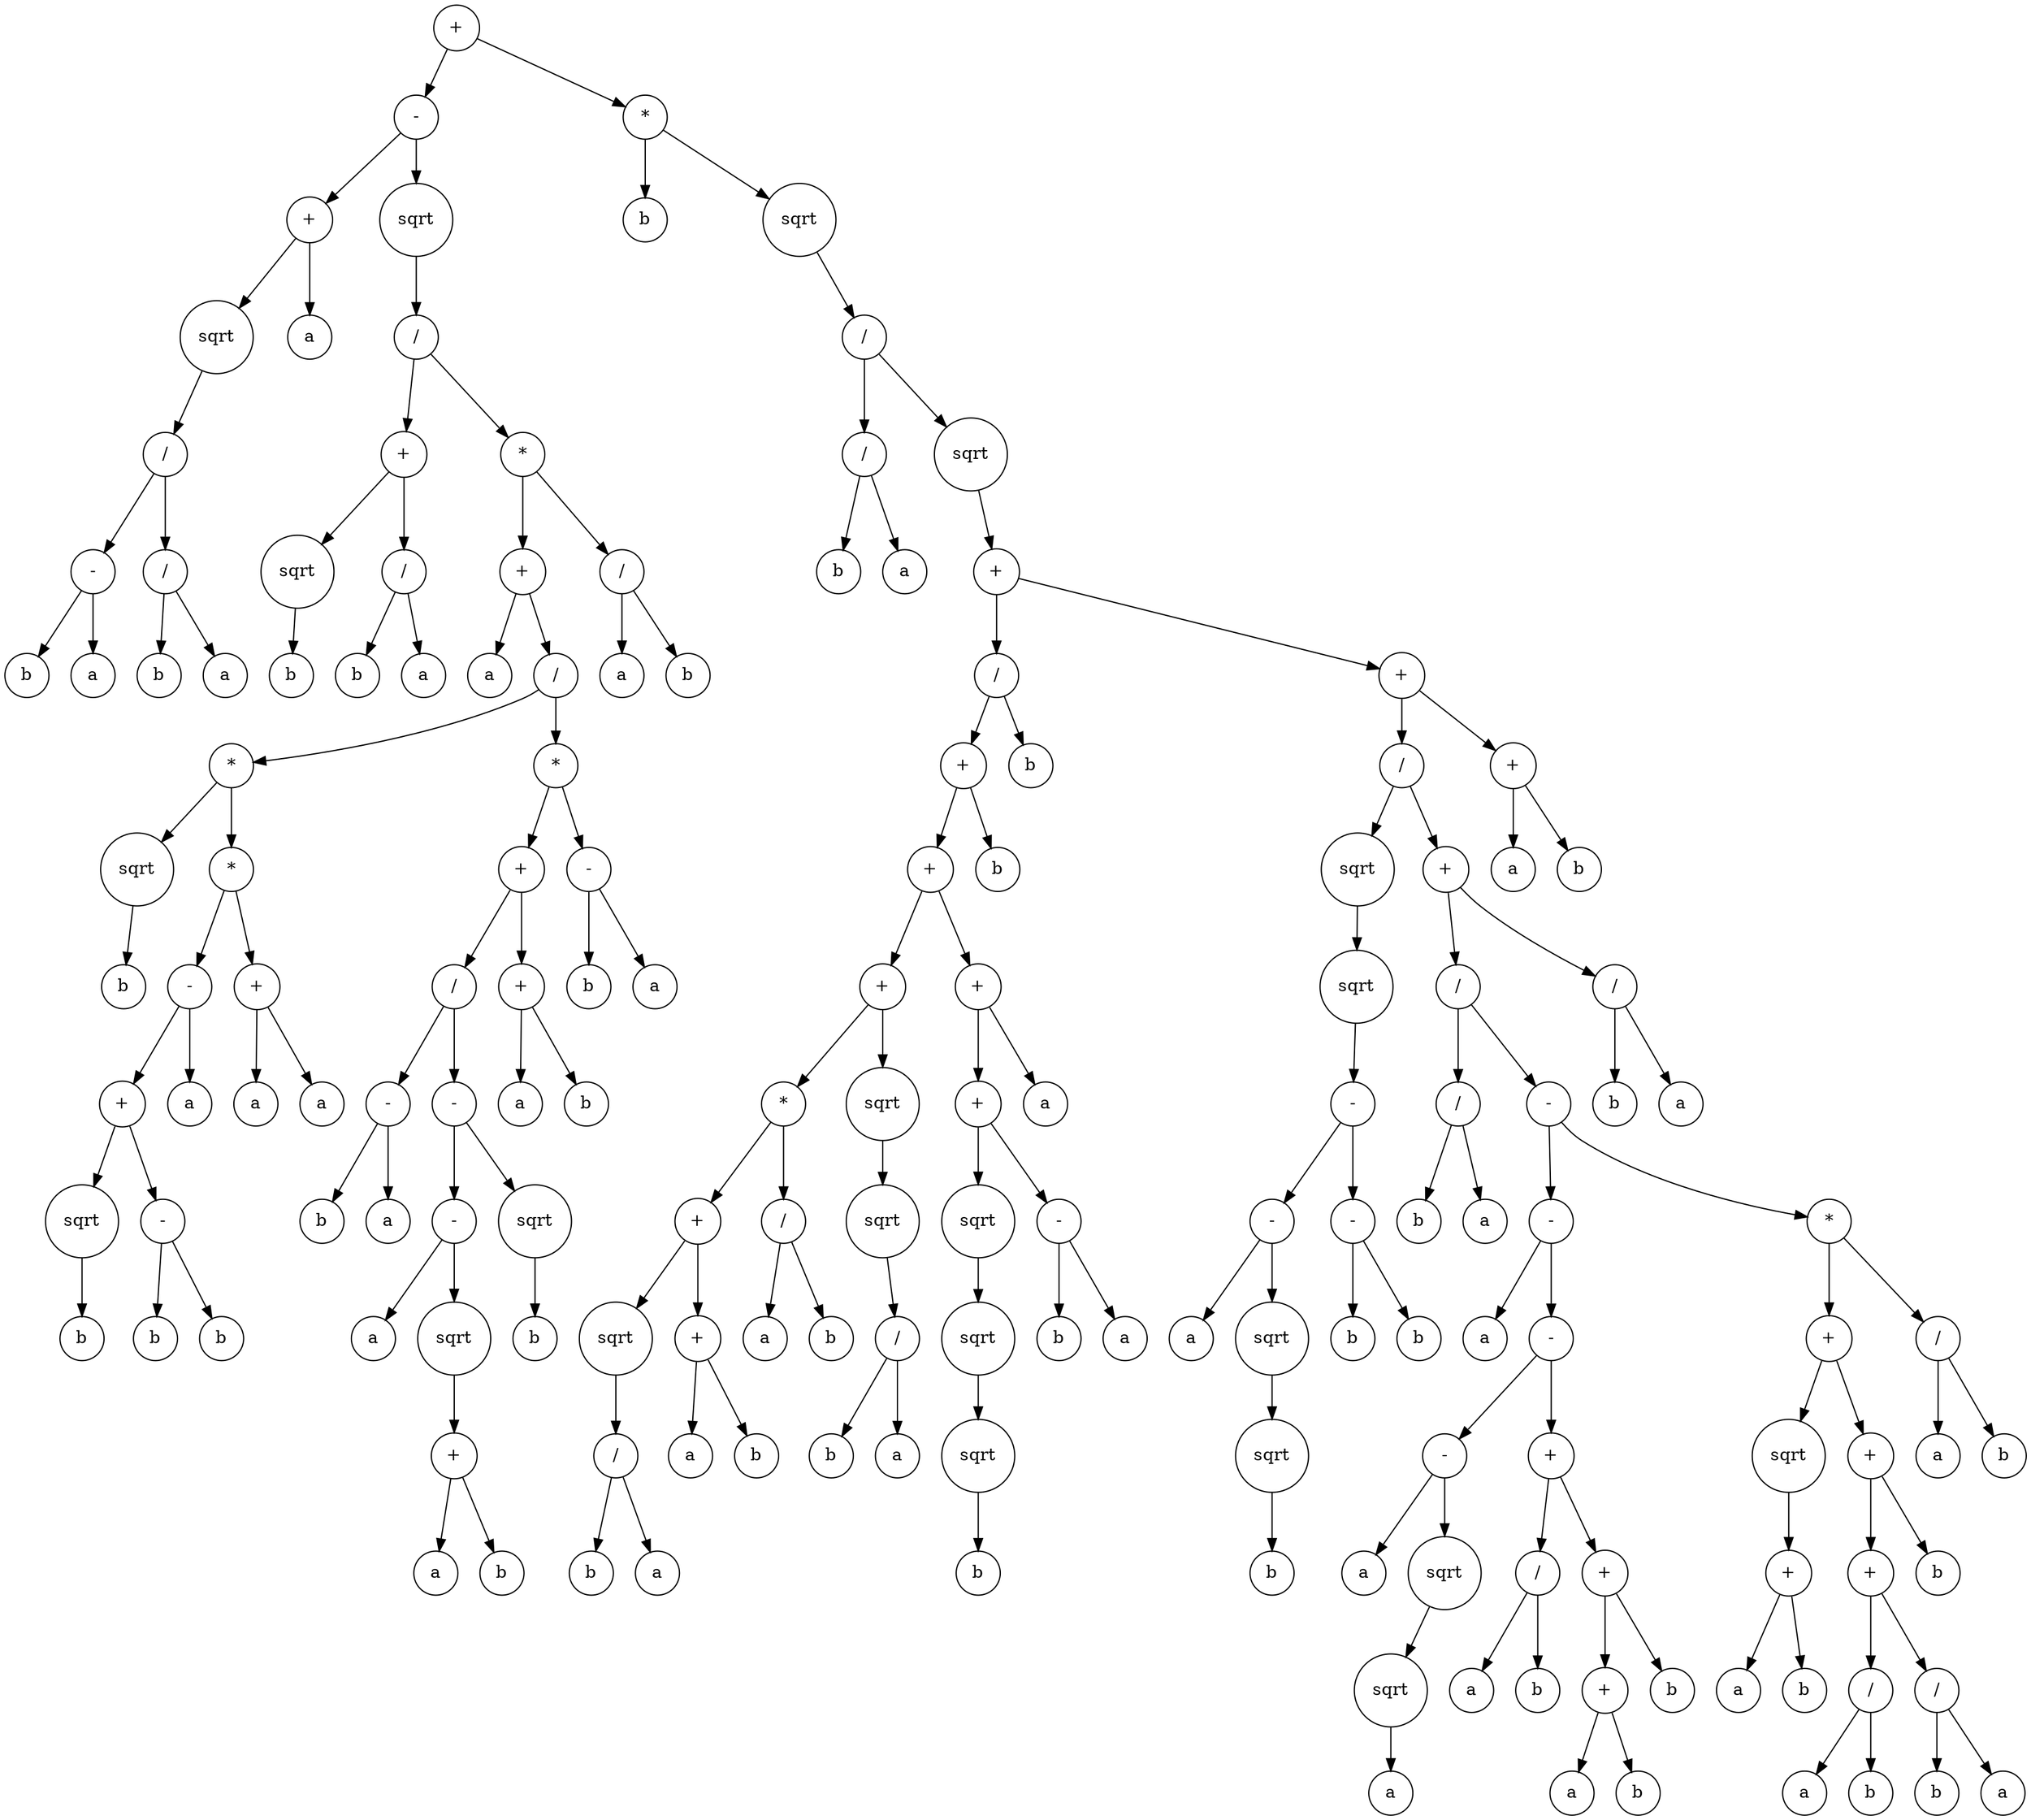 digraph g {
graph [ordering=out];
node [shape=circle];
n[label = "+"];
n0[label = "-"];
n00[label = "+"];
n000[label = "sqrt"];
n0000[label = "/"];
n00000[label = "-"];
n000000[label = "b"];
n00000 -> n000000;
n000001[label = "a"];
n00000 -> n000001;
n0000 -> n00000;
n00001[label = "/"];
n000010[label = "b"];
n00001 -> n000010;
n000011[label = "a"];
n00001 -> n000011;
n0000 -> n00001;
n000 -> n0000;
n00 -> n000;
n001[label = "a"];
n00 -> n001;
n0 -> n00;
n01[label = "sqrt"];
n010[label = "/"];
n0100[label = "+"];
n01000[label = "sqrt"];
n010000[label = "b"];
n01000 -> n010000;
n0100 -> n01000;
n01001[label = "/"];
n010010[label = "b"];
n01001 -> n010010;
n010011[label = "a"];
n01001 -> n010011;
n0100 -> n01001;
n010 -> n0100;
n0101[label = "*"];
n01010[label = "+"];
n010100[label = "a"];
n01010 -> n010100;
n010101[label = "/"];
n0101010[label = "*"];
n01010100[label = "sqrt"];
n010101000[label = "b"];
n01010100 -> n010101000;
n0101010 -> n01010100;
n01010101[label = "*"];
n010101010[label = "-"];
n0101010100[label = "+"];
n01010101000[label = "sqrt"];
n010101010000[label = "b"];
n01010101000 -> n010101010000;
n0101010100 -> n01010101000;
n01010101001[label = "-"];
n010101010010[label = "b"];
n01010101001 -> n010101010010;
n010101010011[label = "b"];
n01010101001 -> n010101010011;
n0101010100 -> n01010101001;
n010101010 -> n0101010100;
n0101010101[label = "a"];
n010101010 -> n0101010101;
n01010101 -> n010101010;
n010101011[label = "+"];
n0101010110[label = "a"];
n010101011 -> n0101010110;
n0101010111[label = "a"];
n010101011 -> n0101010111;
n01010101 -> n010101011;
n0101010 -> n01010101;
n010101 -> n0101010;
n0101011[label = "*"];
n01010110[label = "+"];
n010101100[label = "/"];
n0101011000[label = "-"];
n01010110000[label = "b"];
n0101011000 -> n01010110000;
n01010110001[label = "a"];
n0101011000 -> n01010110001;
n010101100 -> n0101011000;
n0101011001[label = "-"];
n01010110010[label = "-"];
n010101100100[label = "a"];
n01010110010 -> n010101100100;
n010101100101[label = "sqrt"];
n0101011001010[label = "+"];
n01010110010100[label = "a"];
n0101011001010 -> n01010110010100;
n01010110010101[label = "b"];
n0101011001010 -> n01010110010101;
n010101100101 -> n0101011001010;
n01010110010 -> n010101100101;
n0101011001 -> n01010110010;
n01010110011[label = "sqrt"];
n010101100110[label = "b"];
n01010110011 -> n010101100110;
n0101011001 -> n01010110011;
n010101100 -> n0101011001;
n01010110 -> n010101100;
n010101101[label = "+"];
n0101011010[label = "a"];
n010101101 -> n0101011010;
n0101011011[label = "b"];
n010101101 -> n0101011011;
n01010110 -> n010101101;
n0101011 -> n01010110;
n01010111[label = "-"];
n010101110[label = "b"];
n01010111 -> n010101110;
n010101111[label = "a"];
n01010111 -> n010101111;
n0101011 -> n01010111;
n010101 -> n0101011;
n01010 -> n010101;
n0101 -> n01010;
n01011[label = "/"];
n010110[label = "a"];
n01011 -> n010110;
n010111[label = "b"];
n01011 -> n010111;
n0101 -> n01011;
n010 -> n0101;
n01 -> n010;
n0 -> n01;
n -> n0;
n1[label = "*"];
n10[label = "b"];
n1 -> n10;
n11[label = "sqrt"];
n110[label = "/"];
n1100[label = "/"];
n11000[label = "b"];
n1100 -> n11000;
n11001[label = "a"];
n1100 -> n11001;
n110 -> n1100;
n1101[label = "sqrt"];
n11010[label = "+"];
n110100[label = "/"];
n1101000[label = "+"];
n11010000[label = "+"];
n110100000[label = "+"];
n1101000000[label = "*"];
n11010000000[label = "+"];
n110100000000[label = "sqrt"];
n1101000000000[label = "/"];
n11010000000000[label = "b"];
n1101000000000 -> n11010000000000;
n11010000000001[label = "a"];
n1101000000000 -> n11010000000001;
n110100000000 -> n1101000000000;
n11010000000 -> n110100000000;
n110100000001[label = "+"];
n1101000000010[label = "a"];
n110100000001 -> n1101000000010;
n1101000000011[label = "b"];
n110100000001 -> n1101000000011;
n11010000000 -> n110100000001;
n1101000000 -> n11010000000;
n11010000001[label = "/"];
n110100000010[label = "a"];
n11010000001 -> n110100000010;
n110100000011[label = "b"];
n11010000001 -> n110100000011;
n1101000000 -> n11010000001;
n110100000 -> n1101000000;
n1101000001[label = "sqrt"];
n11010000010[label = "sqrt"];
n110100000100[label = "/"];
n1101000001000[label = "b"];
n110100000100 -> n1101000001000;
n1101000001001[label = "a"];
n110100000100 -> n1101000001001;
n11010000010 -> n110100000100;
n1101000001 -> n11010000010;
n110100000 -> n1101000001;
n11010000 -> n110100000;
n110100001[label = "+"];
n1101000010[label = "+"];
n11010000100[label = "sqrt"];
n110100001000[label = "sqrt"];
n1101000010000[label = "sqrt"];
n11010000100000[label = "b"];
n1101000010000 -> n11010000100000;
n110100001000 -> n1101000010000;
n11010000100 -> n110100001000;
n1101000010 -> n11010000100;
n11010000101[label = "-"];
n110100001010[label = "b"];
n11010000101 -> n110100001010;
n110100001011[label = "a"];
n11010000101 -> n110100001011;
n1101000010 -> n11010000101;
n110100001 -> n1101000010;
n1101000011[label = "a"];
n110100001 -> n1101000011;
n11010000 -> n110100001;
n1101000 -> n11010000;
n11010001[label = "b"];
n1101000 -> n11010001;
n110100 -> n1101000;
n1101001[label = "b"];
n110100 -> n1101001;
n11010 -> n110100;
n110101[label = "+"];
n1101010[label = "/"];
n11010100[label = "sqrt"];
n110101000[label = "sqrt"];
n1101010000[label = "-"];
n11010100000[label = "-"];
n110101000000[label = "a"];
n11010100000 -> n110101000000;
n110101000001[label = "sqrt"];
n1101010000010[label = "sqrt"];
n11010100000100[label = "b"];
n1101010000010 -> n11010100000100;
n110101000001 -> n1101010000010;
n11010100000 -> n110101000001;
n1101010000 -> n11010100000;
n11010100001[label = "-"];
n110101000010[label = "b"];
n11010100001 -> n110101000010;
n110101000011[label = "b"];
n11010100001 -> n110101000011;
n1101010000 -> n11010100001;
n110101000 -> n1101010000;
n11010100 -> n110101000;
n1101010 -> n11010100;
n11010101[label = "+"];
n110101010[label = "/"];
n1101010100[label = "/"];
n11010101000[label = "b"];
n1101010100 -> n11010101000;
n11010101001[label = "a"];
n1101010100 -> n11010101001;
n110101010 -> n1101010100;
n1101010101[label = "-"];
n11010101010[label = "-"];
n110101010100[label = "a"];
n11010101010 -> n110101010100;
n110101010101[label = "-"];
n1101010101010[label = "-"];
n11010101010100[label = "a"];
n1101010101010 -> n11010101010100;
n11010101010101[label = "sqrt"];
n110101010101010[label = "sqrt"];
n1101010101010100[label = "a"];
n110101010101010 -> n1101010101010100;
n11010101010101 -> n110101010101010;
n1101010101010 -> n11010101010101;
n110101010101 -> n1101010101010;
n1101010101011[label = "+"];
n11010101010110[label = "/"];
n110101010101100[label = "a"];
n11010101010110 -> n110101010101100;
n110101010101101[label = "b"];
n11010101010110 -> n110101010101101;
n1101010101011 -> n11010101010110;
n11010101010111[label = "+"];
n110101010101110[label = "+"];
n1101010101011100[label = "a"];
n110101010101110 -> n1101010101011100;
n1101010101011101[label = "b"];
n110101010101110 -> n1101010101011101;
n11010101010111 -> n110101010101110;
n110101010101111[label = "b"];
n11010101010111 -> n110101010101111;
n1101010101011 -> n11010101010111;
n110101010101 -> n1101010101011;
n11010101010 -> n110101010101;
n1101010101 -> n11010101010;
n11010101011[label = "*"];
n110101010110[label = "+"];
n1101010101100[label = "sqrt"];
n11010101011000[label = "+"];
n110101010110000[label = "a"];
n11010101011000 -> n110101010110000;
n110101010110001[label = "b"];
n11010101011000 -> n110101010110001;
n1101010101100 -> n11010101011000;
n110101010110 -> n1101010101100;
n1101010101101[label = "+"];
n11010101011010[label = "+"];
n110101010110100[label = "/"];
n1101010101101000[label = "a"];
n110101010110100 -> n1101010101101000;
n1101010101101001[label = "b"];
n110101010110100 -> n1101010101101001;
n11010101011010 -> n110101010110100;
n110101010110101[label = "/"];
n1101010101101010[label = "b"];
n110101010110101 -> n1101010101101010;
n1101010101101011[label = "a"];
n110101010110101 -> n1101010101101011;
n11010101011010 -> n110101010110101;
n1101010101101 -> n11010101011010;
n11010101011011[label = "b"];
n1101010101101 -> n11010101011011;
n110101010110 -> n1101010101101;
n11010101011 -> n110101010110;
n110101010111[label = "/"];
n1101010101110[label = "a"];
n110101010111 -> n1101010101110;
n1101010101111[label = "b"];
n110101010111 -> n1101010101111;
n11010101011 -> n110101010111;
n1101010101 -> n11010101011;
n110101010 -> n1101010101;
n11010101 -> n110101010;
n110101011[label = "/"];
n1101010110[label = "b"];
n110101011 -> n1101010110;
n1101010111[label = "a"];
n110101011 -> n1101010111;
n11010101 -> n110101011;
n1101010 -> n11010101;
n110101 -> n1101010;
n1101011[label = "+"];
n11010110[label = "a"];
n1101011 -> n11010110;
n11010111[label = "b"];
n1101011 -> n11010111;
n110101 -> n1101011;
n11010 -> n110101;
n1101 -> n11010;
n110 -> n1101;
n11 -> n110;
n1 -> n11;
n -> n1;
}
